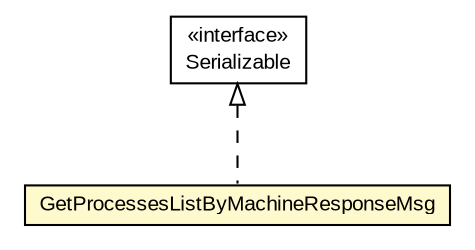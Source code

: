 #!/usr/local/bin/dot
#
# Class diagram 
# Generated by UMLGraph version R5_6-24-gf6e263 (http://www.umlgraph.org/)
#

digraph G {
	edge [fontname="arial",fontsize=10,labelfontname="arial",labelfontsize=10];
	node [fontname="arial",fontsize=10,shape=plaintext];
	nodesep=0.25;
	ranksep=0.5;
	// org.miloss.fgsms.services.interfaces.policyconfiguration.GetProcessesListByMachineResponseMsg
	c565974 [label=<<table title="org.miloss.fgsms.services.interfaces.policyconfiguration.GetProcessesListByMachineResponseMsg" border="0" cellborder="1" cellspacing="0" cellpadding="2" port="p" bgcolor="lemonChiffon" href="./GetProcessesListByMachineResponseMsg.html">
		<tr><td><table border="0" cellspacing="0" cellpadding="1">
<tr><td align="center" balign="center"> GetProcessesListByMachineResponseMsg </td></tr>
		</table></td></tr>
		</table>>, URL="./GetProcessesListByMachineResponseMsg.html", fontname="arial", fontcolor="black", fontsize=10.0];
	//org.miloss.fgsms.services.interfaces.policyconfiguration.GetProcessesListByMachineResponseMsg implements java.io.Serializable
	c566595:p -> c565974:p [dir=back,arrowtail=empty,style=dashed];
	// java.io.Serializable
	c566595 [label=<<table title="java.io.Serializable" border="0" cellborder="1" cellspacing="0" cellpadding="2" port="p" href="http://java.sun.com/j2se/1.4.2/docs/api/java/io/Serializable.html">
		<tr><td><table border="0" cellspacing="0" cellpadding="1">
<tr><td align="center" balign="center"> &#171;interface&#187; </td></tr>
<tr><td align="center" balign="center"> Serializable </td></tr>
		</table></td></tr>
		</table>>, URL="http://java.sun.com/j2se/1.4.2/docs/api/java/io/Serializable.html", fontname="arial", fontcolor="black", fontsize=10.0];
}

